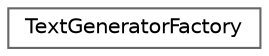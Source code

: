 digraph "Graphical Class Hierarchy"
{
 // INTERACTIVE_SVG=YES
 // LATEX_PDF_SIZE
  bgcolor="transparent";
  edge [fontname=Helvetica,fontsize=10,labelfontname=Helvetica,labelfontsize=10];
  node [fontname=Helvetica,fontsize=10,shape=box,height=0.2,width=0.4];
  rankdir="LR";
  Node0 [id="Node000000",label="TextGeneratorFactory",height=0.2,width=0.4,color="grey40", fillcolor="white", style="filled",URL="$de/d14/class_text_generator_factory.html",tooltip=" "];
}

